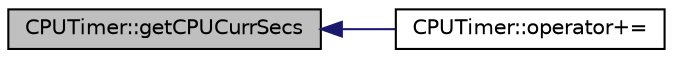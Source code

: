 digraph "CPUTimer::getCPUCurrSecs"
{
 // INTERACTIVE_SVG=YES
  edge [fontname="Helvetica",fontsize="10",labelfontname="Helvetica",labelfontsize="10"];
  node [fontname="Helvetica",fontsize="10",shape=record];
  rankdir="LR";
  Node3 [label="CPUTimer::getCPUCurrSecs",height=0.2,width=0.4,color="black", fillcolor="grey75", style="filled", fontcolor="black"];
  Node3 -> Node4 [dir="back",color="midnightblue",fontsize="10",style="solid"];
  Node4 [label="CPUTimer::operator+=",height=0.2,width=0.4,color="black", fillcolor="white", style="filled",URL="$class_c_p_u_timer.html#ab11c8b37836afcacfc60341cfa6f21b3"];
}

